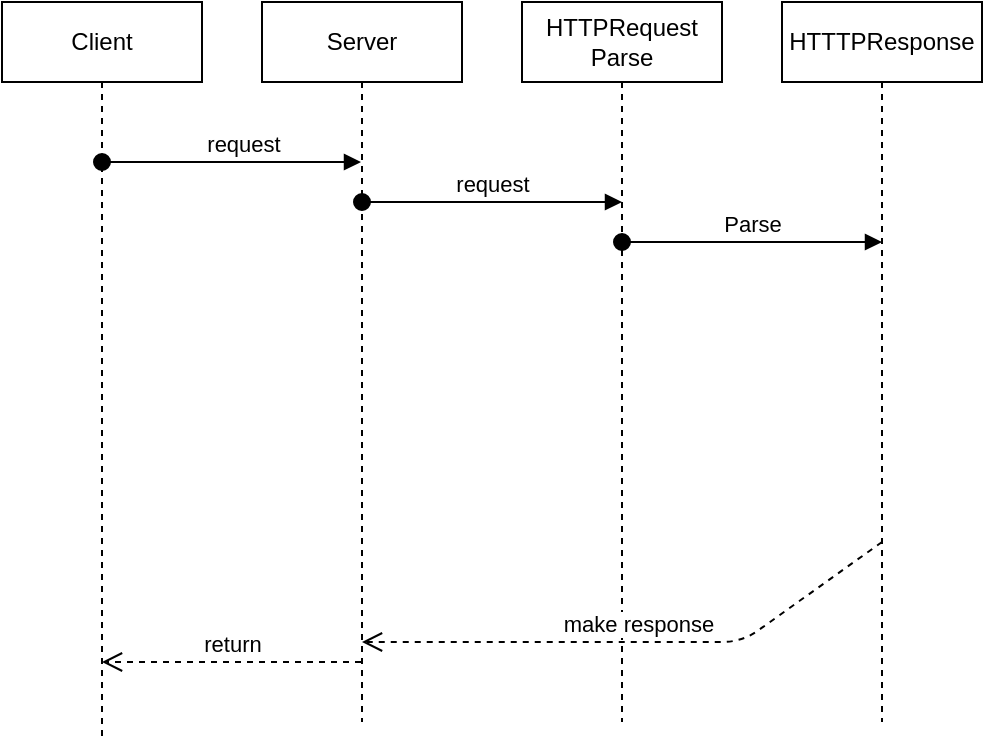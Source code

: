 <mxfile>
    <diagram id="TlOV8Sbyv_uNDK6ATMdz" name="ページ1">
        <mxGraphModel dx="1100" dy="421" grid="1" gridSize="10" guides="1" tooltips="1" connect="1" arrows="1" fold="1" page="1" pageScale="1" pageWidth="827" pageHeight="1169" math="0" shadow="0">
            <root>
                <mxCell id="0"/>
                <mxCell id="1" parent="0"/>
                <mxCell id="4" value="Client" style="shape=umlLifeline;perimeter=lifelinePerimeter;whiteSpace=wrap;html=1;container=1;collapsible=0;recursiveResize=0;outlineConnect=0;" parent="1" vertex="1">
                    <mxGeometry x="30" y="30" width="100" height="370" as="geometry"/>
                </mxCell>
                <mxCell id="5" value="Server" style="shape=umlLifeline;perimeter=lifelinePerimeter;whiteSpace=wrap;html=1;container=1;collapsible=0;recursiveResize=0;outlineConnect=0;" parent="1" vertex="1">
                    <mxGeometry x="160" y="30" width="100" height="360" as="geometry"/>
                </mxCell>
                <mxCell id="6" value="　request" style="html=1;verticalAlign=bottom;startArrow=oval;startFill=1;endArrow=block;startSize=8;" parent="1" source="4" target="5" edge="1">
                    <mxGeometry width="60" relative="1" as="geometry">
                        <mxPoint x="380" y="220" as="sourcePoint"/>
                        <mxPoint x="160" y="220" as="targetPoint"/>
                        <Array as="points">
                            <mxPoint x="100" y="110"/>
                        </Array>
                    </mxGeometry>
                </mxCell>
                <mxCell id="7" value="return" style="html=1;verticalAlign=bottom;endArrow=open;dashed=1;endSize=8;" parent="1" source="5" target="4" edge="1">
                    <mxGeometry relative="1" as="geometry">
                        <mxPoint x="210" y="220" as="sourcePoint"/>
                        <mxPoint x="370" y="220" as="targetPoint"/>
                        <Array as="points">
                            <mxPoint x="140" y="360"/>
                        </Array>
                    </mxGeometry>
                </mxCell>
                <mxCell id="8" value="HTTPRequest&lt;br&gt;Parse" style="shape=umlLifeline;perimeter=lifelinePerimeter;whiteSpace=wrap;html=1;container=1;collapsible=0;recursiveResize=0;outlineConnect=0;" vertex="1" parent="1">
                    <mxGeometry x="290" y="30" width="100" height="360" as="geometry"/>
                </mxCell>
                <mxCell id="10" value="request" style="html=1;verticalAlign=bottom;startArrow=oval;startFill=1;endArrow=block;startSize=8;" edge="1" parent="8">
                    <mxGeometry width="60" relative="1" as="geometry">
                        <mxPoint x="-80" y="100" as="sourcePoint"/>
                        <mxPoint x="50" y="100" as="targetPoint"/>
                        <Array as="points">
                            <mxPoint x="-59.5" y="100"/>
                        </Array>
                    </mxGeometry>
                </mxCell>
                <mxCell id="9" value="HTTTPResponse" style="shape=umlLifeline;perimeter=lifelinePerimeter;whiteSpace=wrap;html=1;container=1;collapsible=0;recursiveResize=0;outlineConnect=0;" vertex="1" parent="1">
                    <mxGeometry x="420" y="30" width="100" height="360" as="geometry"/>
                </mxCell>
                <mxCell id="11" value="Parse" style="html=1;verticalAlign=bottom;startArrow=oval;startFill=1;endArrow=block;startSize=8;" edge="1" parent="9">
                    <mxGeometry width="60" relative="1" as="geometry">
                        <mxPoint x="-80" y="120" as="sourcePoint"/>
                        <mxPoint x="50" y="120" as="targetPoint"/>
                        <Array as="points">
                            <mxPoint x="-59.5" y="120"/>
                        </Array>
                    </mxGeometry>
                </mxCell>
                <mxCell id="12" value="make response" style="html=1;verticalAlign=bottom;endArrow=open;dashed=1;endSize=8;" edge="1" parent="9" target="5">
                    <mxGeometry relative="1" as="geometry">
                        <mxPoint x="50" y="270" as="sourcePoint"/>
                        <mxPoint x="-80" y="270" as="targetPoint"/>
                        <Array as="points">
                            <mxPoint x="-20" y="320"/>
                        </Array>
                    </mxGeometry>
                </mxCell>
            </root>
        </mxGraphModel>
    </diagram>
</mxfile>